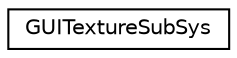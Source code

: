 digraph "Graphical Class Hierarchy"
{
  edge [fontname="Helvetica",fontsize="10",labelfontname="Helvetica",labelfontsize="10"];
  node [fontname="Helvetica",fontsize="10",shape=record];
  rankdir="LR";
  Node0 [label="GUITextureSubSys",height=0.2,width=0.4,color="black", fillcolor="white", style="filled",URL="$de/d3c/class_g_u_i_texture_sub_sys.html"];
}
